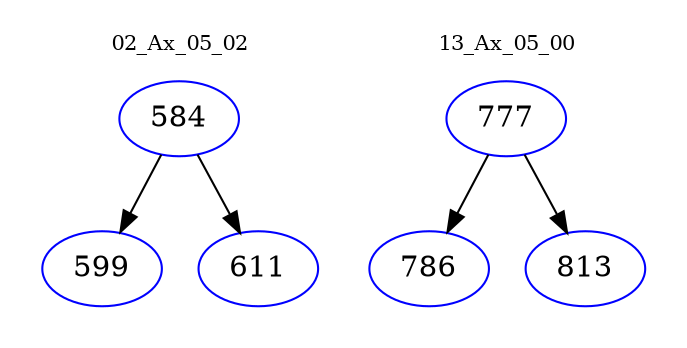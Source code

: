 digraph{
subgraph cluster_0 {
color = white
label = "02_Ax_05_02";
fontsize=10;
T0_584 [label="584", color="blue"]
T0_584 -> T0_599 [color="black"]
T0_599 [label="599", color="blue"]
T0_584 -> T0_611 [color="black"]
T0_611 [label="611", color="blue"]
}
subgraph cluster_1 {
color = white
label = "13_Ax_05_00";
fontsize=10;
T1_777 [label="777", color="blue"]
T1_777 -> T1_786 [color="black"]
T1_786 [label="786", color="blue"]
T1_777 -> T1_813 [color="black"]
T1_813 [label="813", color="blue"]
}
}
